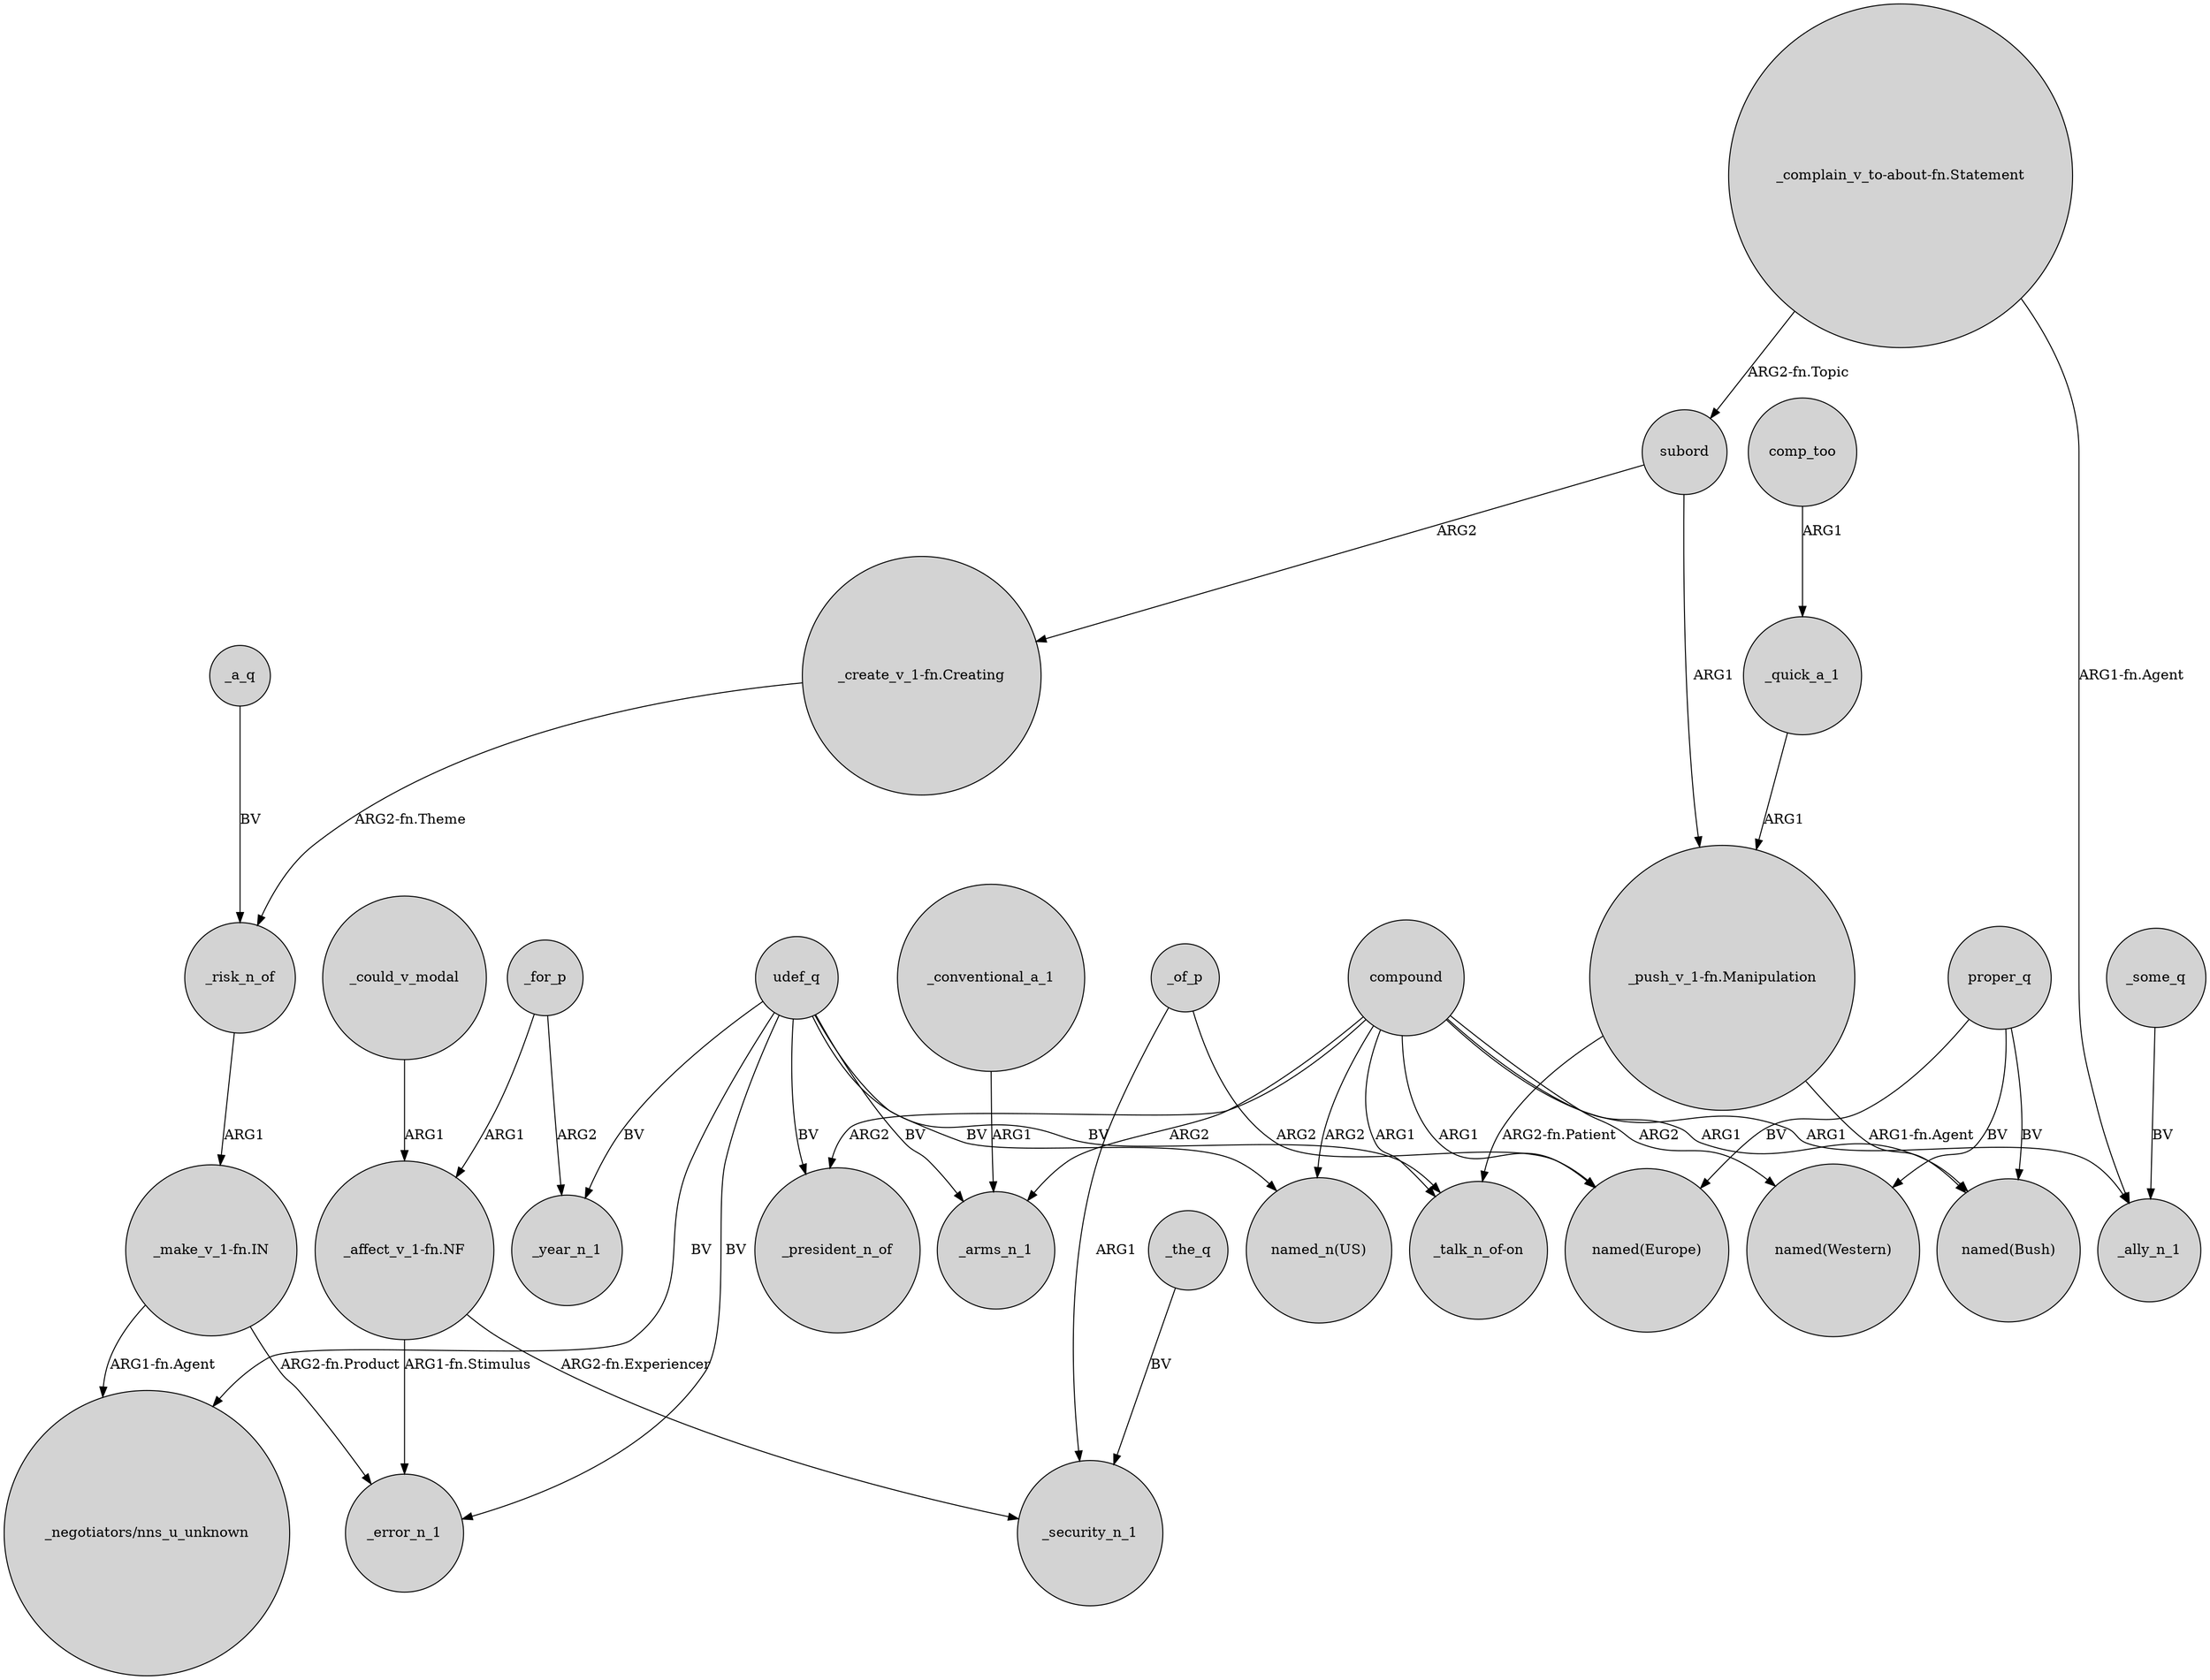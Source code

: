 digraph {
	node [shape=circle style=filled]
	udef_q -> "_negotiators/nns_u_unknown" [label=BV]
	_of_p -> "named(Europe)" [label=ARG2]
	udef_q -> "named_n(US)" [label=BV]
	compound -> _president_n_of [label=ARG2]
	_quick_a_1 -> "_push_v_1-fn.Manipulation" [label=ARG1]
	"_make_v_1-fn.IN" -> "_negotiators/nns_u_unknown" [label="ARG1-fn.Agent"]
	_for_p -> _year_n_1 [label=ARG2]
	_some_q -> _ally_n_1 [label=BV]
	compound -> _ally_n_1 [label=ARG1]
	_could_v_modal -> "_affect_v_1-fn.NF" [label=ARG1]
	subord -> "_create_v_1-fn.Creating" [label=ARG2]
	"_push_v_1-fn.Manipulation" -> "_talk_n_of-on" [label="ARG2-fn.Patient"]
	compound -> "_talk_n_of-on" [label=ARG1]
	"_complain_v_to-about-fn.Statement" -> _ally_n_1 [label="ARG1-fn.Agent"]
	subord -> "_push_v_1-fn.Manipulation" [label=ARG1]
	compound -> _arms_n_1 [label=ARG2]
	_for_p -> "_affect_v_1-fn.NF" [label=ARG1]
	_a_q -> _risk_n_of [label=BV]
	comp_too -> _quick_a_1 [label=ARG1]
	udef_q -> _arms_n_1 [label=BV]
	compound -> "named_n(US)" [label=ARG2]
	"_create_v_1-fn.Creating" -> _risk_n_of [label="ARG2-fn.Theme"]
	"_affect_v_1-fn.NF" -> _error_n_1 [label="ARG1-fn.Stimulus"]
	compound -> "named(Europe)" [label=ARG1]
	_the_q -> _security_n_1 [label=BV]
	"_affect_v_1-fn.NF" -> _security_n_1 [label="ARG2-fn.Experiencer"]
	udef_q -> _president_n_of [label=BV]
	udef_q -> "_talk_n_of-on" [label=BV]
	proper_q -> "named(Europe)" [label=BV]
	proper_q -> "named(Bush)" [label=BV]
	_conventional_a_1 -> _arms_n_1 [label=ARG1]
	"_complain_v_to-about-fn.Statement" -> subord [label="ARG2-fn.Topic"]
	"_push_v_1-fn.Manipulation" -> "named(Bush)" [label="ARG1-fn.Agent"]
	proper_q -> "named(Western)" [label=BV]
	udef_q -> _year_n_1 [label=BV]
	_of_p -> _security_n_1 [label=ARG1]
	udef_q -> _error_n_1 [label=BV]
	"_make_v_1-fn.IN" -> _error_n_1 [label="ARG2-fn.Product"]
	_risk_n_of -> "_make_v_1-fn.IN" [label=ARG1]
	compound -> "named(Western)" [label=ARG2]
	compound -> "named(Bush)" [label=ARG1]
}

